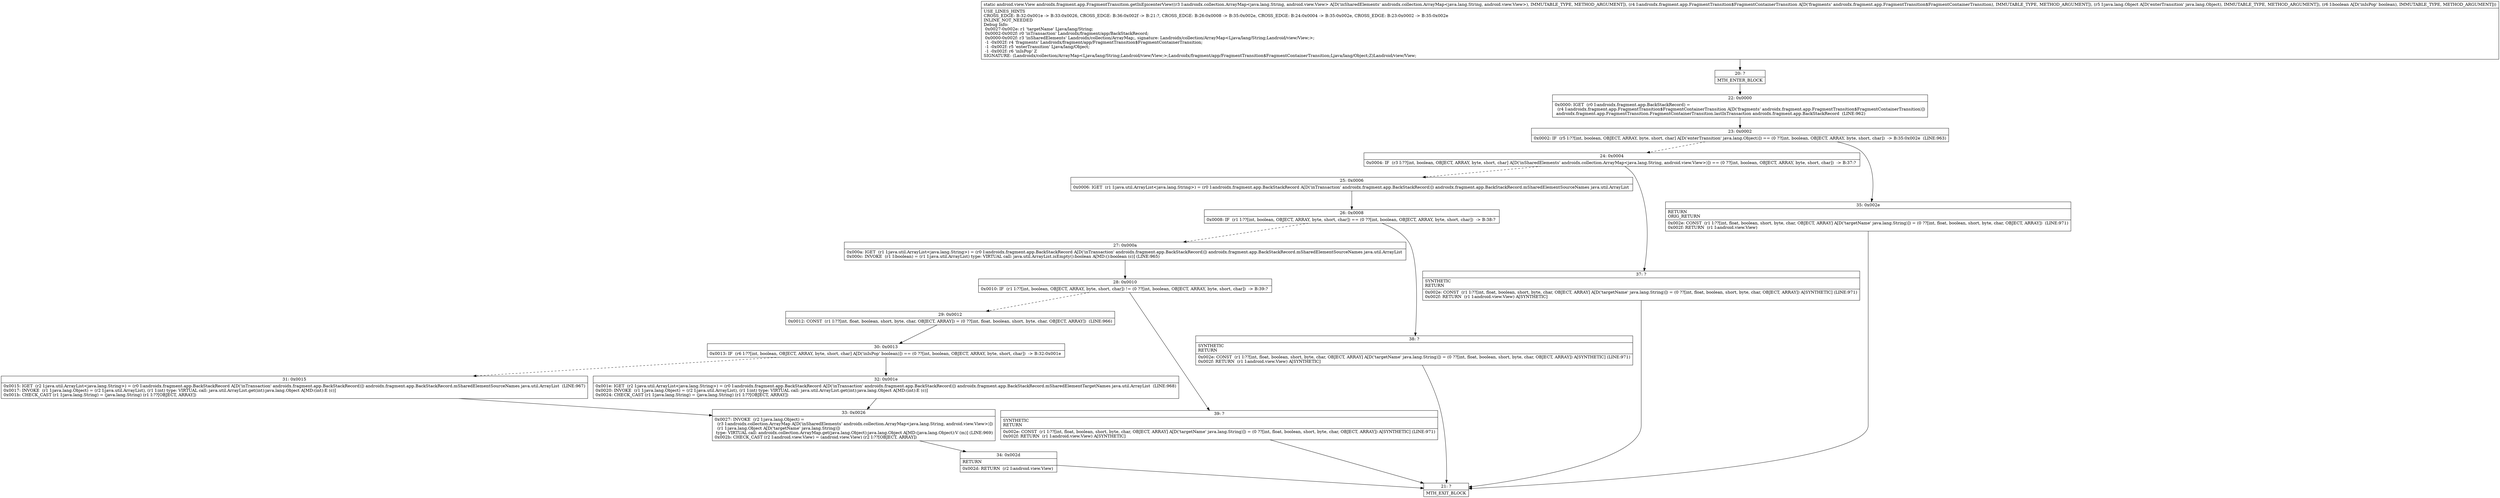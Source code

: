 digraph "CFG forandroidx.fragment.app.FragmentTransition.getInEpicenterView(Landroidx\/collection\/ArrayMap;Landroidx\/fragment\/app\/FragmentTransition$FragmentContainerTransition;Ljava\/lang\/Object;Z)Landroid\/view\/View;" {
Node_20 [shape=record,label="{20\:\ ?|MTH_ENTER_BLOCK\l}"];
Node_22 [shape=record,label="{22\:\ 0x0000|0x0000: IGET  (r0 I:androidx.fragment.app.BackStackRecord) = \l  (r4 I:androidx.fragment.app.FragmentTransition$FragmentContainerTransition A[D('fragments' androidx.fragment.app.FragmentTransition$FragmentContainerTransition)])\l androidx.fragment.app.FragmentTransition.FragmentContainerTransition.lastInTransaction androidx.fragment.app.BackStackRecord  (LINE:962)\l}"];
Node_23 [shape=record,label="{23\:\ 0x0002|0x0002: IF  (r5 I:??[int, boolean, OBJECT, ARRAY, byte, short, char] A[D('enterTransition' java.lang.Object)]) == (0 ??[int, boolean, OBJECT, ARRAY, byte, short, char])  \-\> B:35:0x002e  (LINE:963)\l}"];
Node_24 [shape=record,label="{24\:\ 0x0004|0x0004: IF  (r3 I:??[int, boolean, OBJECT, ARRAY, byte, short, char] A[D('inSharedElements' androidx.collection.ArrayMap\<java.lang.String, android.view.View\>)]) == (0 ??[int, boolean, OBJECT, ARRAY, byte, short, char])  \-\> B:37:? \l}"];
Node_25 [shape=record,label="{25\:\ 0x0006|0x0006: IGET  (r1 I:java.util.ArrayList\<java.lang.String\>) = (r0 I:androidx.fragment.app.BackStackRecord A[D('inTransaction' androidx.fragment.app.BackStackRecord)]) androidx.fragment.app.BackStackRecord.mSharedElementSourceNames java.util.ArrayList \l}"];
Node_26 [shape=record,label="{26\:\ 0x0008|0x0008: IF  (r1 I:??[int, boolean, OBJECT, ARRAY, byte, short, char]) == (0 ??[int, boolean, OBJECT, ARRAY, byte, short, char])  \-\> B:38:? \l}"];
Node_27 [shape=record,label="{27\:\ 0x000a|0x000a: IGET  (r1 I:java.util.ArrayList\<java.lang.String\>) = (r0 I:androidx.fragment.app.BackStackRecord A[D('inTransaction' androidx.fragment.app.BackStackRecord)]) androidx.fragment.app.BackStackRecord.mSharedElementSourceNames java.util.ArrayList \l0x000c: INVOKE  (r1 I:boolean) = (r1 I:java.util.ArrayList) type: VIRTUAL call: java.util.ArrayList.isEmpty():boolean A[MD:():boolean (c)] (LINE:965)\l}"];
Node_28 [shape=record,label="{28\:\ 0x0010|0x0010: IF  (r1 I:??[int, boolean, OBJECT, ARRAY, byte, short, char]) != (0 ??[int, boolean, OBJECT, ARRAY, byte, short, char])  \-\> B:39:? \l}"];
Node_29 [shape=record,label="{29\:\ 0x0012|0x0012: CONST  (r1 I:??[int, float, boolean, short, byte, char, OBJECT, ARRAY]) = (0 ??[int, float, boolean, short, byte, char, OBJECT, ARRAY])  (LINE:966)\l}"];
Node_30 [shape=record,label="{30\:\ 0x0013|0x0013: IF  (r6 I:??[int, boolean, OBJECT, ARRAY, byte, short, char] A[D('inIsPop' boolean)]) == (0 ??[int, boolean, OBJECT, ARRAY, byte, short, char])  \-\> B:32:0x001e \l}"];
Node_31 [shape=record,label="{31\:\ 0x0015|0x0015: IGET  (r2 I:java.util.ArrayList\<java.lang.String\>) = (r0 I:androidx.fragment.app.BackStackRecord A[D('inTransaction' androidx.fragment.app.BackStackRecord)]) androidx.fragment.app.BackStackRecord.mSharedElementSourceNames java.util.ArrayList  (LINE:967)\l0x0017: INVOKE  (r1 I:java.lang.Object) = (r2 I:java.util.ArrayList), (r1 I:int) type: VIRTUAL call: java.util.ArrayList.get(int):java.lang.Object A[MD:(int):E (c)]\l0x001b: CHECK_CAST (r1 I:java.lang.String) = (java.lang.String) (r1 I:??[OBJECT, ARRAY]) \l}"];
Node_33 [shape=record,label="{33\:\ 0x0026|0x0027: INVOKE  (r2 I:java.lang.Object) = \l  (r3 I:androidx.collection.ArrayMap A[D('inSharedElements' androidx.collection.ArrayMap\<java.lang.String, android.view.View\>)])\l  (r1 I:java.lang.Object A[D('targetName' java.lang.String)])\l type: VIRTUAL call: androidx.collection.ArrayMap.get(java.lang.Object):java.lang.Object A[MD:(java.lang.Object):V (m)] (LINE:969)\l0x002b: CHECK_CAST (r2 I:android.view.View) = (android.view.View) (r2 I:??[OBJECT, ARRAY]) \l}"];
Node_34 [shape=record,label="{34\:\ 0x002d|RETURN\l|0x002d: RETURN  (r2 I:android.view.View) \l}"];
Node_21 [shape=record,label="{21\:\ ?|MTH_EXIT_BLOCK\l}"];
Node_32 [shape=record,label="{32\:\ 0x001e|0x001e: IGET  (r2 I:java.util.ArrayList\<java.lang.String\>) = (r0 I:androidx.fragment.app.BackStackRecord A[D('inTransaction' androidx.fragment.app.BackStackRecord)]) androidx.fragment.app.BackStackRecord.mSharedElementTargetNames java.util.ArrayList  (LINE:968)\l0x0020: INVOKE  (r1 I:java.lang.Object) = (r2 I:java.util.ArrayList), (r1 I:int) type: VIRTUAL call: java.util.ArrayList.get(int):java.lang.Object A[MD:(int):E (c)]\l0x0024: CHECK_CAST (r1 I:java.lang.String) = (java.lang.String) (r1 I:??[OBJECT, ARRAY]) \l}"];
Node_39 [shape=record,label="{39\:\ ?|SYNTHETIC\lRETURN\l|0x002e: CONST  (r1 I:??[int, float, boolean, short, byte, char, OBJECT, ARRAY] A[D('targetName' java.lang.String)]) = (0 ??[int, float, boolean, short, byte, char, OBJECT, ARRAY]) A[SYNTHETIC] (LINE:971)\l0x002f: RETURN  (r1 I:android.view.View) A[SYNTHETIC]\l}"];
Node_38 [shape=record,label="{38\:\ ?|SYNTHETIC\lRETURN\l|0x002e: CONST  (r1 I:??[int, float, boolean, short, byte, char, OBJECT, ARRAY] A[D('targetName' java.lang.String)]) = (0 ??[int, float, boolean, short, byte, char, OBJECT, ARRAY]) A[SYNTHETIC] (LINE:971)\l0x002f: RETURN  (r1 I:android.view.View) A[SYNTHETIC]\l}"];
Node_37 [shape=record,label="{37\:\ ?|SYNTHETIC\lRETURN\l|0x002e: CONST  (r1 I:??[int, float, boolean, short, byte, char, OBJECT, ARRAY] A[D('targetName' java.lang.String)]) = (0 ??[int, float, boolean, short, byte, char, OBJECT, ARRAY]) A[SYNTHETIC] (LINE:971)\l0x002f: RETURN  (r1 I:android.view.View) A[SYNTHETIC]\l}"];
Node_35 [shape=record,label="{35\:\ 0x002e|RETURN\lORIG_RETURN\l|0x002e: CONST  (r1 I:??[int, float, boolean, short, byte, char, OBJECT, ARRAY] A[D('targetName' java.lang.String)]) = (0 ??[int, float, boolean, short, byte, char, OBJECT, ARRAY])  (LINE:971)\l0x002f: RETURN  (r1 I:android.view.View) \l}"];
MethodNode[shape=record,label="{static android.view.View androidx.fragment.app.FragmentTransition.getInEpicenterView((r3 I:androidx.collection.ArrayMap\<java.lang.String, android.view.View\> A[D('inSharedElements' androidx.collection.ArrayMap\<java.lang.String, android.view.View\>), IMMUTABLE_TYPE, METHOD_ARGUMENT]), (r4 I:androidx.fragment.app.FragmentTransition$FragmentContainerTransition A[D('fragments' androidx.fragment.app.FragmentTransition$FragmentContainerTransition), IMMUTABLE_TYPE, METHOD_ARGUMENT]), (r5 I:java.lang.Object A[D('enterTransition' java.lang.Object), IMMUTABLE_TYPE, METHOD_ARGUMENT]), (r6 I:boolean A[D('inIsPop' boolean), IMMUTABLE_TYPE, METHOD_ARGUMENT]))  | USE_LINES_HINTS\lCROSS_EDGE: B:32:0x001e \-\> B:33:0x0026, CROSS_EDGE: B:36:0x002f \-\> B:21:?, CROSS_EDGE: B:26:0x0008 \-\> B:35:0x002e, CROSS_EDGE: B:24:0x0004 \-\> B:35:0x002e, CROSS_EDGE: B:23:0x0002 \-\> B:35:0x002e\lINLINE_NOT_NEEDED\lDebug Info:\l  0x0027\-0x002e: r1 'targetName' Ljava\/lang\/String;\l  0x0002\-0x002f: r0 'inTransaction' Landroidx\/fragment\/app\/BackStackRecord;\l  0x0000\-0x002f: r3 'inSharedElements' Landroidx\/collection\/ArrayMap;, signature: Landroidx\/collection\/ArrayMap\<Ljava\/lang\/String;Landroid\/view\/View;\>;\l  \-1 \-0x002f: r4 'fragments' Landroidx\/fragment\/app\/FragmentTransition$FragmentContainerTransition;\l  \-1 \-0x002f: r5 'enterTransition' Ljava\/lang\/Object;\l  \-1 \-0x002f: r6 'inIsPop' Z\lSIGNATURE: (Landroidx\/collection\/ArrayMap\<Ljava\/lang\/String;Landroid\/view\/View;\>;Landroidx\/fragment\/app\/FragmentTransition$FragmentContainerTransition;Ljava\/lang\/Object;Z)Landroid\/view\/View;\l}"];
MethodNode -> Node_20;Node_20 -> Node_22;
Node_22 -> Node_23;
Node_23 -> Node_24[style=dashed];
Node_23 -> Node_35;
Node_24 -> Node_25[style=dashed];
Node_24 -> Node_37;
Node_25 -> Node_26;
Node_26 -> Node_27[style=dashed];
Node_26 -> Node_38;
Node_27 -> Node_28;
Node_28 -> Node_29[style=dashed];
Node_28 -> Node_39;
Node_29 -> Node_30;
Node_30 -> Node_31[style=dashed];
Node_30 -> Node_32;
Node_31 -> Node_33;
Node_33 -> Node_34;
Node_34 -> Node_21;
Node_32 -> Node_33;
Node_39 -> Node_21;
Node_38 -> Node_21;
Node_37 -> Node_21;
Node_35 -> Node_21;
}

